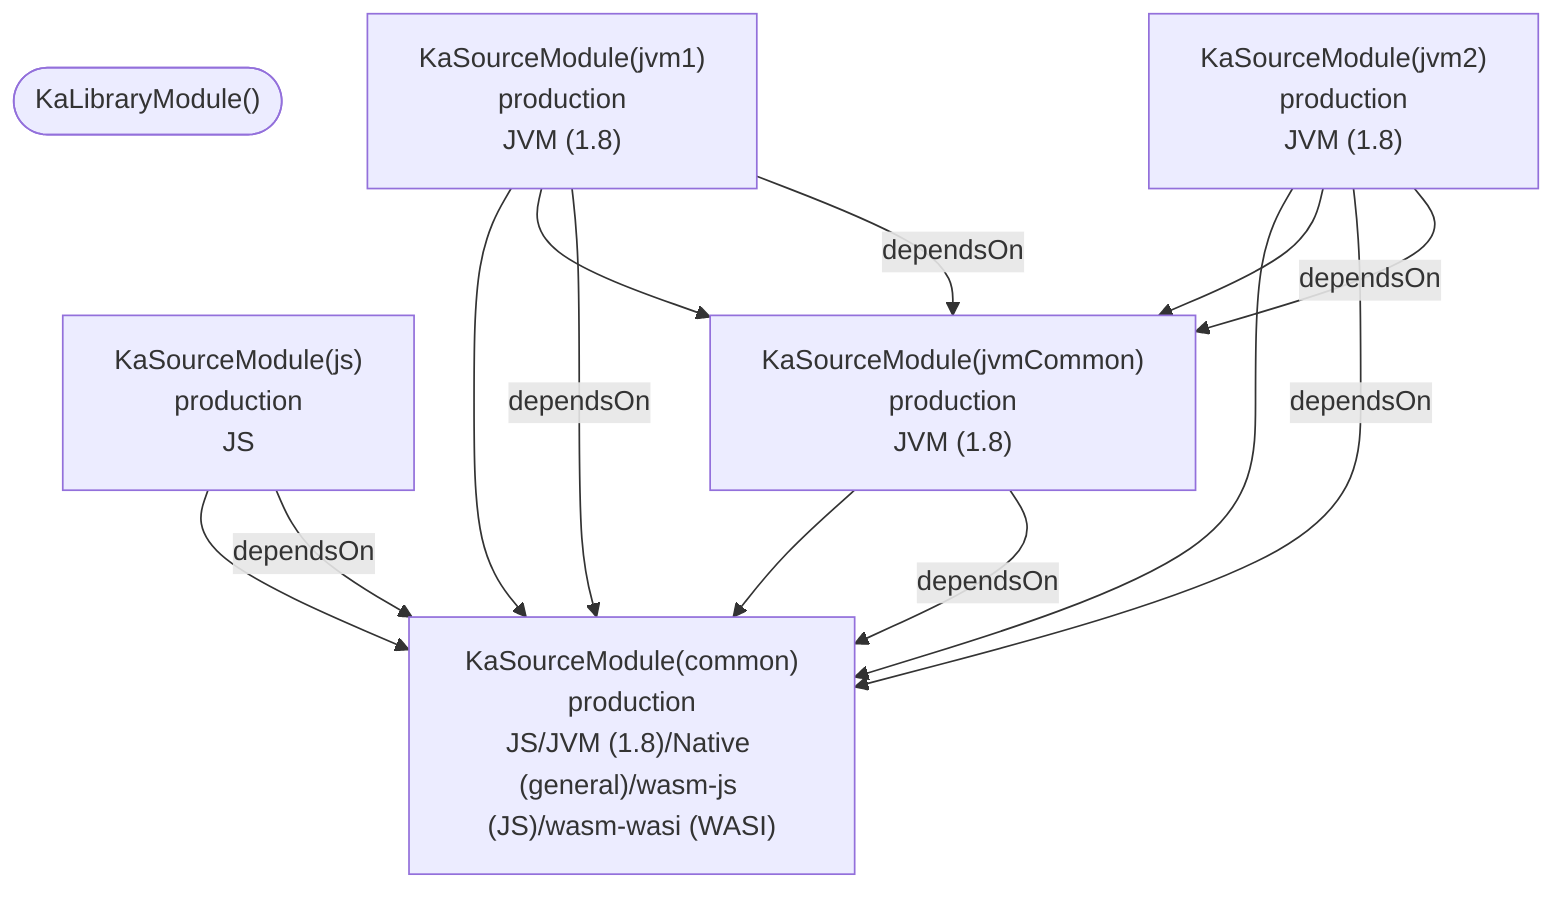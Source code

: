 graph TD
  KaLibraryModule_0(["KaLibraryModule(<SDK>)"])
  KaSourceModule_1["KaSourceModule(common)<br />production<br />JS/JVM (1.8)/Native (general)/wasm-js (JS)/wasm-wasi (WASI)"]
  KaSourceModule_2["KaSourceModule(js)<br />production<br />JS"]
  KaSourceModule_3["KaSourceModule(jvm1)<br />production<br />JVM (1.8)"]
  KaSourceModule_4["KaSourceModule(jvm2)<br />production<br />JVM (1.8)"]
  KaSourceModule_5["KaSourceModule(jvmCommon)<br />production<br />JVM (1.8)"]
  KaSourceModule_2 --> KaSourceModule_1
  KaSourceModule_3 --> KaSourceModule_1
  KaSourceModule_3 --> KaSourceModule_5
  KaSourceModule_4 --> KaSourceModule_1
  KaSourceModule_4 --> KaSourceModule_5
  KaSourceModule_5 --> KaSourceModule_1
  KaSourceModule_2 --dependsOn--> KaSourceModule_1
  KaSourceModule_3 --dependsOn--> KaSourceModule_1
  KaSourceModule_3 --dependsOn--> KaSourceModule_5
  KaSourceModule_4 --dependsOn--> KaSourceModule_1
  KaSourceModule_4 --dependsOn--> KaSourceModule_5
  KaSourceModule_5 --dependsOn--> KaSourceModule_1
